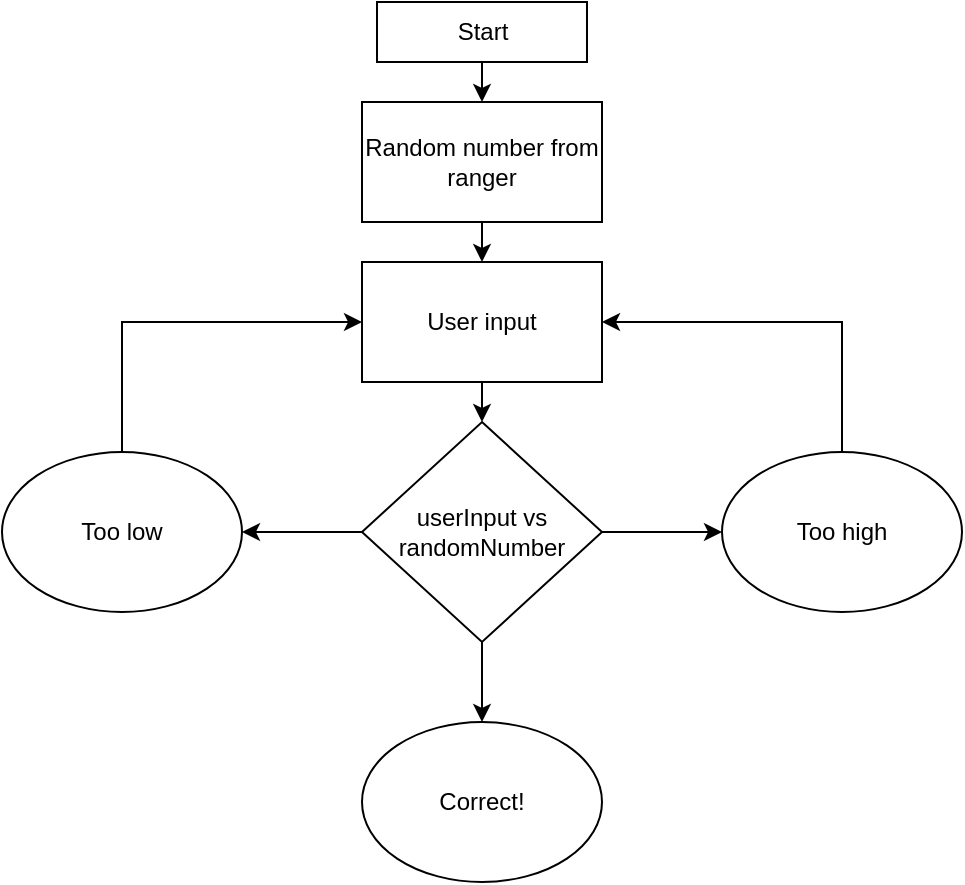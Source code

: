 <mxfile version="12.3.9" type="device" pages="1"><diagram name="Page-1" id="0783ab3e-0a74-02c8-0abd-f7b4e66b4bec"><mxGraphModel dx="1422" dy="762" grid="1" gridSize="10" guides="1" tooltips="1" connect="1" arrows="1" fold="1" page="1" pageScale="1" pageWidth="850" pageHeight="1100" background="#ffffff" math="0" shadow="0"><root><mxCell id="0"/><mxCell id="1" parent="0"/><mxCell id="RDsorBJDx5WWM6ZhC5kR-17" style="edgeStyle=orthogonalEdgeStyle;rounded=0;orthogonalLoop=1;jettySize=auto;html=1;exitX=0.5;exitY=1;exitDx=0;exitDy=0;entryX=0.5;entryY=0;entryDx=0;entryDy=0;" edge="1" parent="1" source="RDsorBJDx5WWM6ZhC5kR-1" target="RDsorBJDx5WWM6ZhC5kR-2"><mxGeometry relative="1" as="geometry"/></mxCell><mxCell id="RDsorBJDx5WWM6ZhC5kR-1" value="Start" style="rounded=0;whiteSpace=wrap;html=1;" vertex="1" parent="1"><mxGeometry x="357.5" y="30" width="105" height="30" as="geometry"/></mxCell><mxCell id="RDsorBJDx5WWM6ZhC5kR-16" style="edgeStyle=orthogonalEdgeStyle;rounded=0;orthogonalLoop=1;jettySize=auto;html=1;exitX=0.5;exitY=1;exitDx=0;exitDy=0;entryX=0.5;entryY=0;entryDx=0;entryDy=0;" edge="1" parent="1" source="RDsorBJDx5WWM6ZhC5kR-2" target="RDsorBJDx5WWM6ZhC5kR-3"><mxGeometry relative="1" as="geometry"/></mxCell><mxCell id="RDsorBJDx5WWM6ZhC5kR-2" value="Random number from ranger" style="rounded=0;whiteSpace=wrap;html=1;" vertex="1" parent="1"><mxGeometry x="350" y="80" width="120" height="60" as="geometry"/></mxCell><mxCell id="RDsorBJDx5WWM6ZhC5kR-15" style="edgeStyle=orthogonalEdgeStyle;rounded=0;orthogonalLoop=1;jettySize=auto;html=1;exitX=0.5;exitY=1;exitDx=0;exitDy=0;entryX=0.5;entryY=0;entryDx=0;entryDy=0;" edge="1" parent="1" source="RDsorBJDx5WWM6ZhC5kR-3" target="RDsorBJDx5WWM6ZhC5kR-4"><mxGeometry relative="1" as="geometry"/></mxCell><mxCell id="RDsorBJDx5WWM6ZhC5kR-3" value="User input" style="rounded=0;whiteSpace=wrap;html=1;" vertex="1" parent="1"><mxGeometry x="350" y="160" width="120" height="60" as="geometry"/></mxCell><mxCell id="RDsorBJDx5WWM6ZhC5kR-4" value="userInput vs randomNumber" style="rhombus;whiteSpace=wrap;html=1;" vertex="1" parent="1"><mxGeometry x="350" y="240" width="120" height="110" as="geometry"/></mxCell><mxCell id="RDsorBJDx5WWM6ZhC5kR-10" style="edgeStyle=orthogonalEdgeStyle;rounded=0;orthogonalLoop=1;jettySize=auto;html=1;entryX=0;entryY=0.5;entryDx=0;entryDy=0;" edge="1" parent="1" source="RDsorBJDx5WWM6ZhC5kR-5" target="RDsorBJDx5WWM6ZhC5kR-3"><mxGeometry relative="1" as="geometry"><mxPoint x="230" y="200" as="targetPoint"/><Array as="points"><mxPoint x="230" y="190"/></Array></mxGeometry></mxCell><mxCell id="RDsorBJDx5WWM6ZhC5kR-5" value="Too low" style="ellipse;whiteSpace=wrap;html=1;" vertex="1" parent="1"><mxGeometry x="170" y="255" width="120" height="80" as="geometry"/></mxCell><mxCell id="RDsorBJDx5WWM6ZhC5kR-13" style="edgeStyle=orthogonalEdgeStyle;rounded=0;orthogonalLoop=1;jettySize=auto;html=1;entryX=1;entryY=0.5;entryDx=0;entryDy=0;" edge="1" parent="1" source="RDsorBJDx5WWM6ZhC5kR-6" target="RDsorBJDx5WWM6ZhC5kR-3"><mxGeometry relative="1" as="geometry"><Array as="points"><mxPoint x="590" y="190"/></Array></mxGeometry></mxCell><mxCell id="RDsorBJDx5WWM6ZhC5kR-6" value="Too high" style="ellipse;whiteSpace=wrap;html=1;" vertex="1" parent="1"><mxGeometry x="530" y="255" width="120" height="80" as="geometry"/></mxCell><mxCell id="RDsorBJDx5WWM6ZhC5kR-7" value="Correct!" style="ellipse;whiteSpace=wrap;html=1;" vertex="1" parent="1"><mxGeometry x="350" y="390" width="120" height="80" as="geometry"/></mxCell><mxCell id="RDsorBJDx5WWM6ZhC5kR-8" value="" style="endArrow=classic;html=1;exitX=0;exitY=0.5;exitDx=0;exitDy=0;entryX=1;entryY=0.5;entryDx=0;entryDy=0;" edge="1" parent="1" source="RDsorBJDx5WWM6ZhC5kR-4" target="RDsorBJDx5WWM6ZhC5kR-5"><mxGeometry width="50" height="50" relative="1" as="geometry"><mxPoint x="200" y="520" as="sourcePoint"/><mxPoint x="250" y="470" as="targetPoint"/></mxGeometry></mxCell><mxCell id="RDsorBJDx5WWM6ZhC5kR-9" value="" style="endArrow=classic;html=1;exitX=1;exitY=0.5;exitDx=0;exitDy=0;entryX=0;entryY=0.5;entryDx=0;entryDy=0;" edge="1" parent="1" source="RDsorBJDx5WWM6ZhC5kR-4" target="RDsorBJDx5WWM6ZhC5kR-6"><mxGeometry width="50" height="50" relative="1" as="geometry"><mxPoint x="170" y="520" as="sourcePoint"/><mxPoint x="220" y="470" as="targetPoint"/></mxGeometry></mxCell><mxCell id="RDsorBJDx5WWM6ZhC5kR-14" value="" style="endArrow=classic;html=1;exitX=0.5;exitY=1;exitDx=0;exitDy=0;" edge="1" parent="1" source="RDsorBJDx5WWM6ZhC5kR-4" target="RDsorBJDx5WWM6ZhC5kR-7"><mxGeometry width="50" height="50" relative="1" as="geometry"><mxPoint x="170" y="520" as="sourcePoint"/><mxPoint x="220" y="470" as="targetPoint"/></mxGeometry></mxCell></root></mxGraphModel></diagram></mxfile>